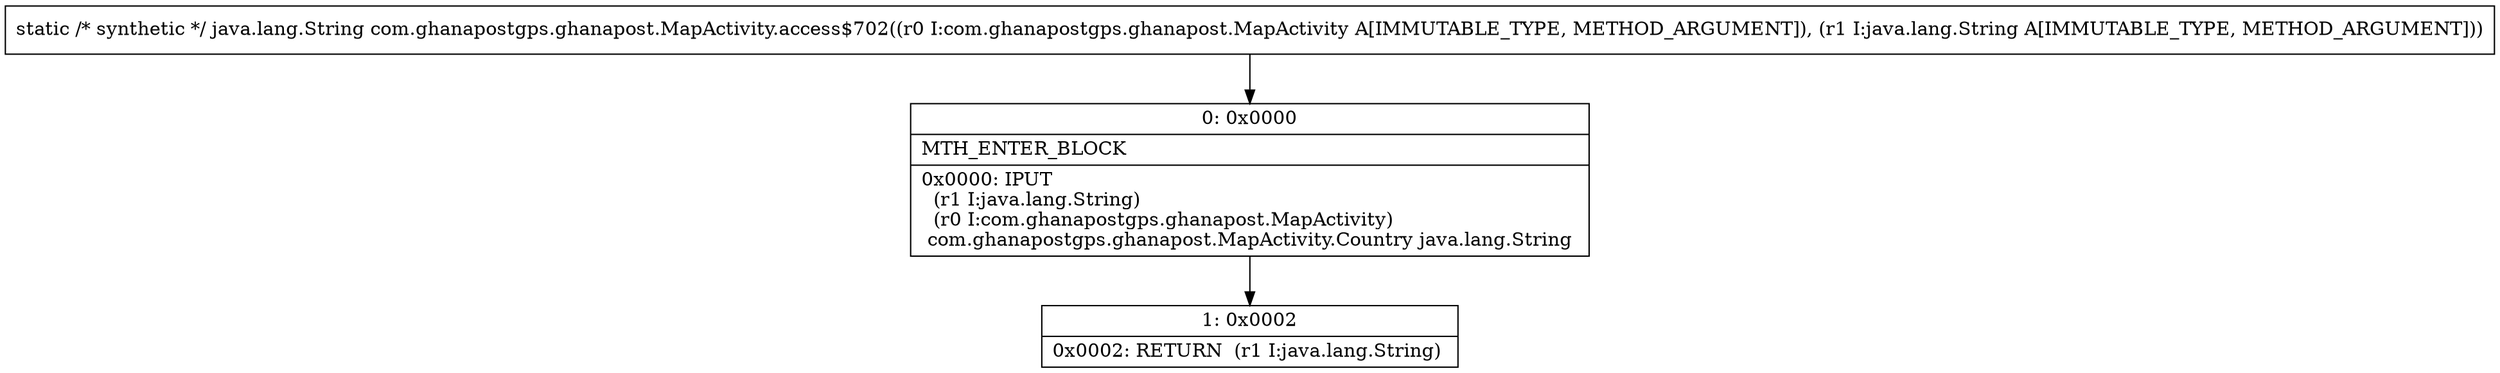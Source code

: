 digraph "CFG forcom.ghanapostgps.ghanapost.MapActivity.access$702(Lcom\/ghanapostgps\/ghanapost\/MapActivity;Ljava\/lang\/String;)Ljava\/lang\/String;" {
Node_0 [shape=record,label="{0\:\ 0x0000|MTH_ENTER_BLOCK\l|0x0000: IPUT  \l  (r1 I:java.lang.String)\l  (r0 I:com.ghanapostgps.ghanapost.MapActivity)\l com.ghanapostgps.ghanapost.MapActivity.Country java.lang.String \l}"];
Node_1 [shape=record,label="{1\:\ 0x0002|0x0002: RETURN  (r1 I:java.lang.String) \l}"];
MethodNode[shape=record,label="{static \/* synthetic *\/ java.lang.String com.ghanapostgps.ghanapost.MapActivity.access$702((r0 I:com.ghanapostgps.ghanapost.MapActivity A[IMMUTABLE_TYPE, METHOD_ARGUMENT]), (r1 I:java.lang.String A[IMMUTABLE_TYPE, METHOD_ARGUMENT])) }"];
MethodNode -> Node_0;
Node_0 -> Node_1;
}

